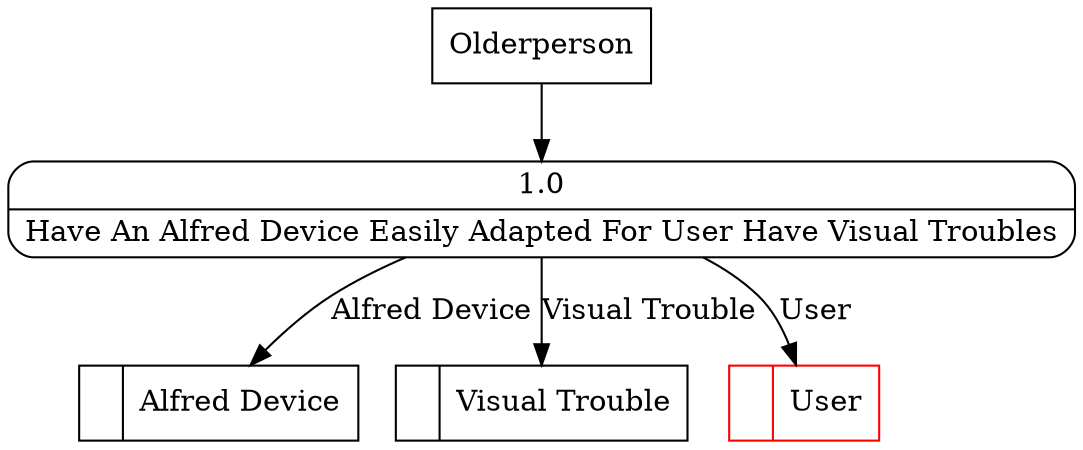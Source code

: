 digraph dfd2{ 
node[shape=record]
200 [label="<f0>  |<f1> Alfred Device " ];
201 [label="<f0>  |<f1> Visual Trouble " ];
202 [label="<f0>  |<f1> User " color=red];
203 [label="Olderperson" shape=box];
204 [label="{<f0> 1.0|<f1> Have An Alfred Device Easily Adapted For User Have Visual Troubles }" shape=Mrecord];
203 -> 204
204 -> 200 [label="Alfred Device"]
204 -> 202 [label="User"]
204 -> 201 [label="Visual Trouble"]
}